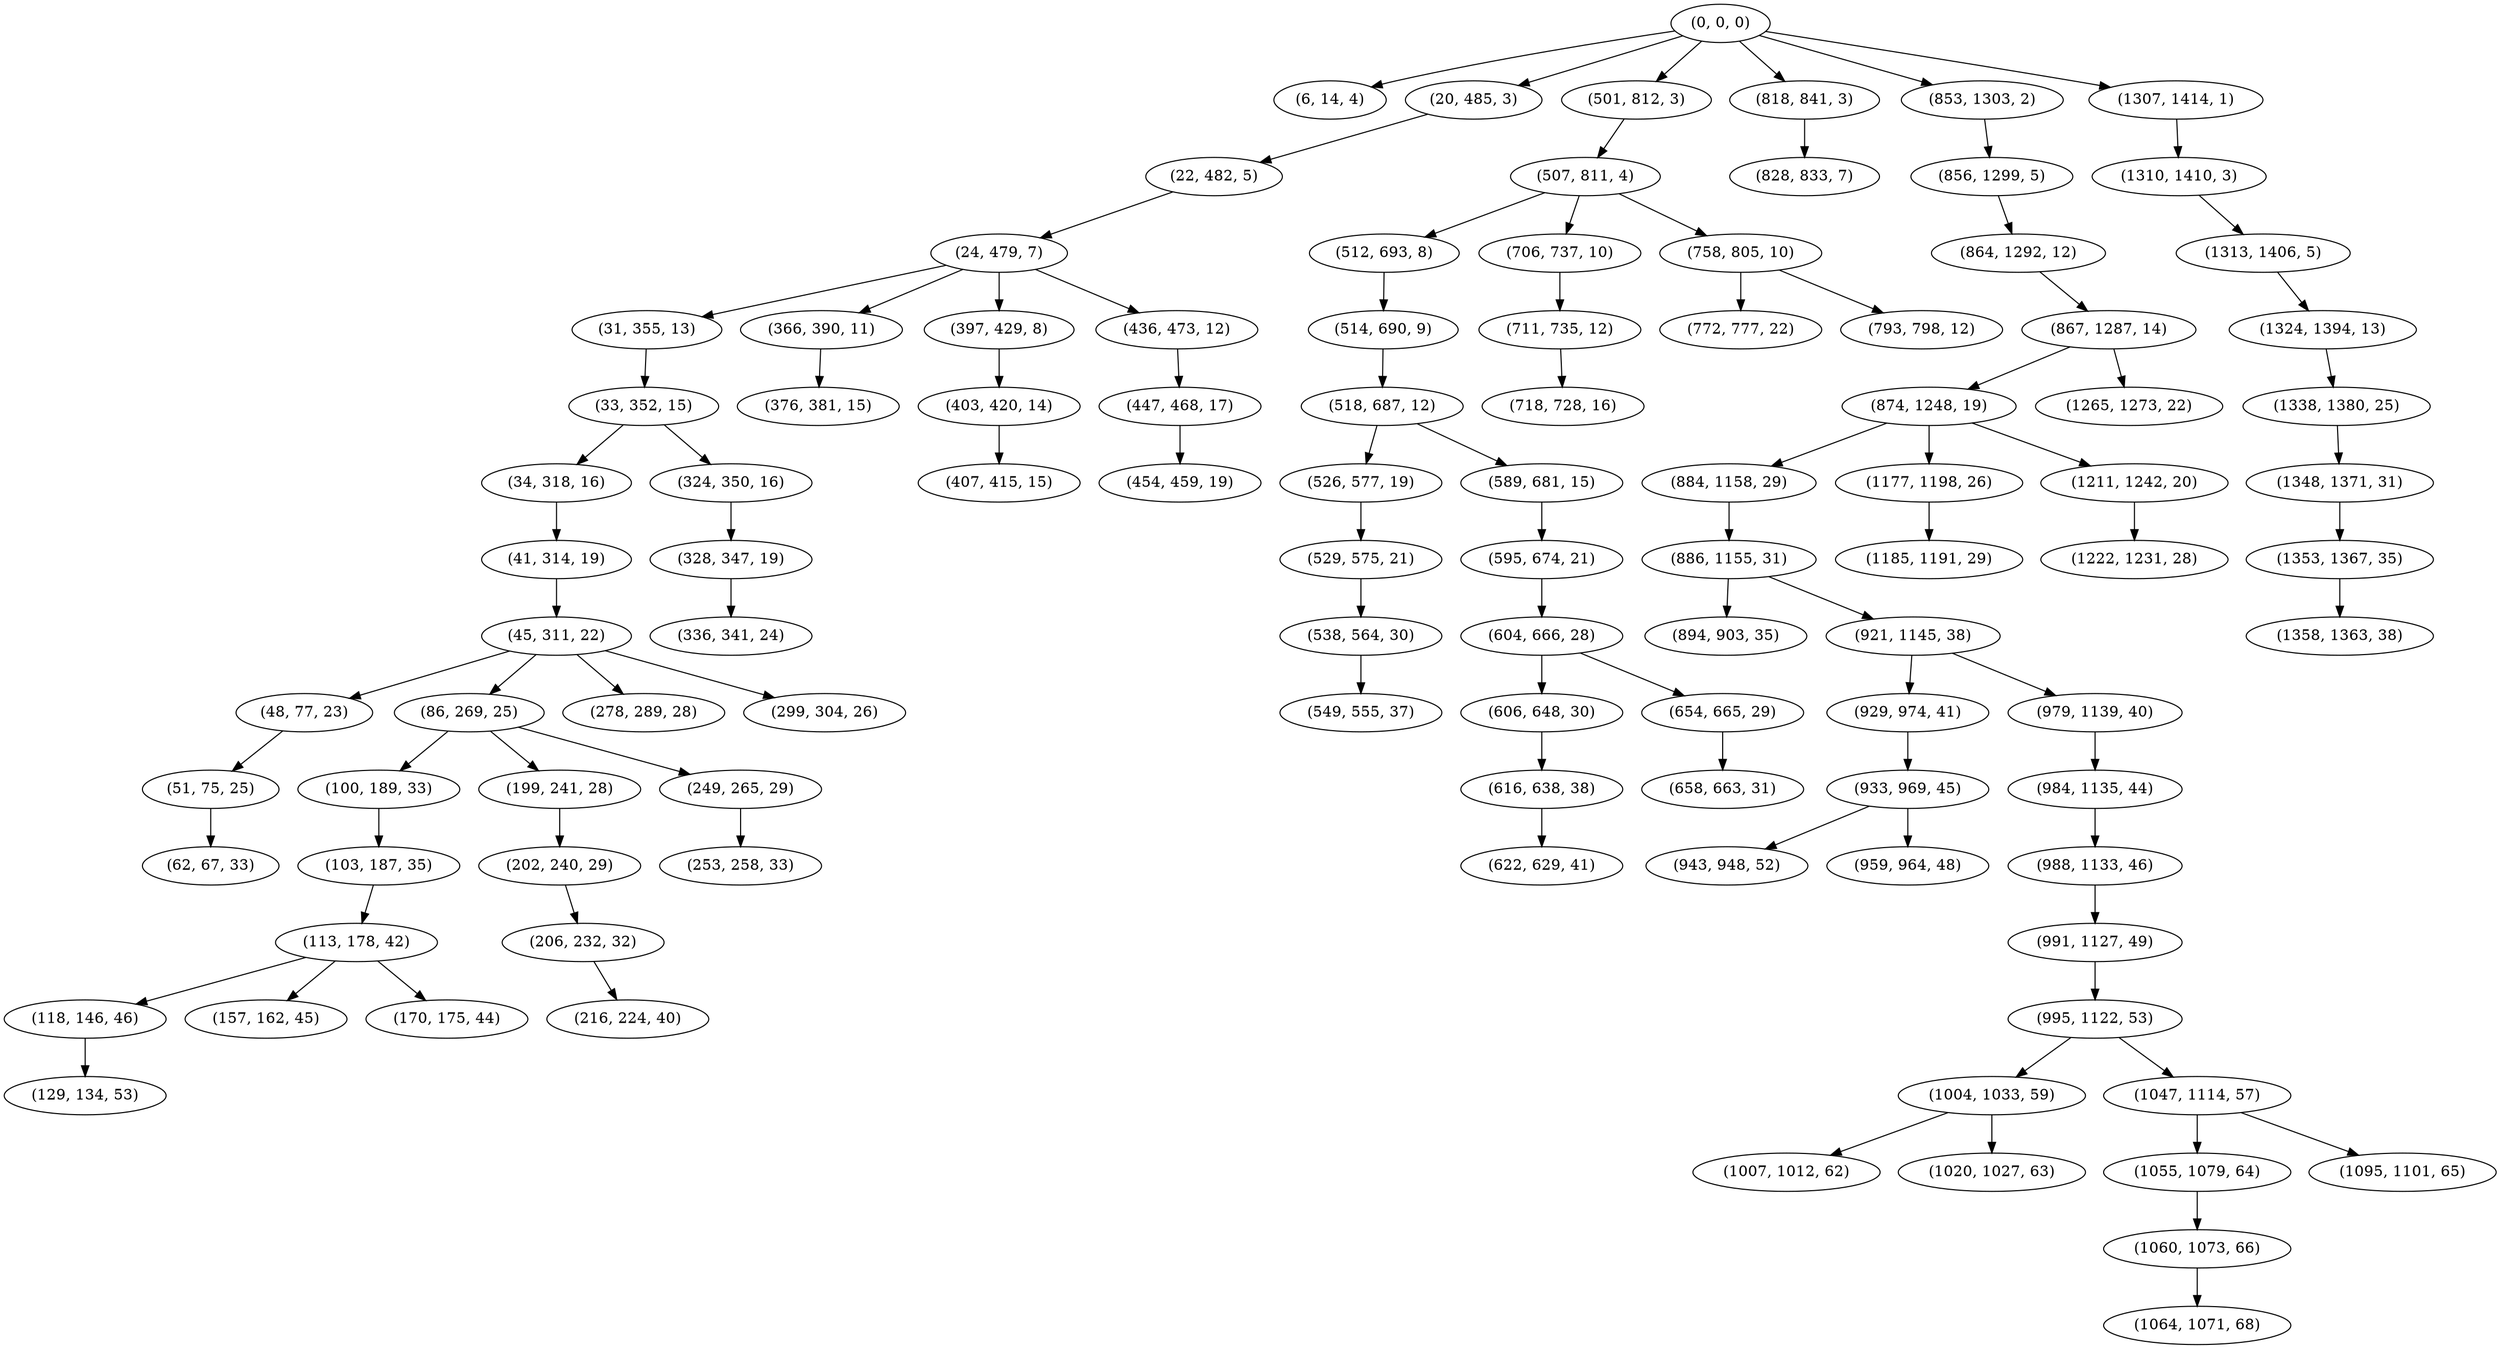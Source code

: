 digraph tree {
    "(0, 0, 0)";
    "(6, 14, 4)";
    "(20, 485, 3)";
    "(22, 482, 5)";
    "(24, 479, 7)";
    "(31, 355, 13)";
    "(33, 352, 15)";
    "(34, 318, 16)";
    "(41, 314, 19)";
    "(45, 311, 22)";
    "(48, 77, 23)";
    "(51, 75, 25)";
    "(62, 67, 33)";
    "(86, 269, 25)";
    "(100, 189, 33)";
    "(103, 187, 35)";
    "(113, 178, 42)";
    "(118, 146, 46)";
    "(129, 134, 53)";
    "(157, 162, 45)";
    "(170, 175, 44)";
    "(199, 241, 28)";
    "(202, 240, 29)";
    "(206, 232, 32)";
    "(216, 224, 40)";
    "(249, 265, 29)";
    "(253, 258, 33)";
    "(278, 289, 28)";
    "(299, 304, 26)";
    "(324, 350, 16)";
    "(328, 347, 19)";
    "(336, 341, 24)";
    "(366, 390, 11)";
    "(376, 381, 15)";
    "(397, 429, 8)";
    "(403, 420, 14)";
    "(407, 415, 15)";
    "(436, 473, 12)";
    "(447, 468, 17)";
    "(454, 459, 19)";
    "(501, 812, 3)";
    "(507, 811, 4)";
    "(512, 693, 8)";
    "(514, 690, 9)";
    "(518, 687, 12)";
    "(526, 577, 19)";
    "(529, 575, 21)";
    "(538, 564, 30)";
    "(549, 555, 37)";
    "(589, 681, 15)";
    "(595, 674, 21)";
    "(604, 666, 28)";
    "(606, 648, 30)";
    "(616, 638, 38)";
    "(622, 629, 41)";
    "(654, 665, 29)";
    "(658, 663, 31)";
    "(706, 737, 10)";
    "(711, 735, 12)";
    "(718, 728, 16)";
    "(758, 805, 10)";
    "(772, 777, 22)";
    "(793, 798, 12)";
    "(818, 841, 3)";
    "(828, 833, 7)";
    "(853, 1303, 2)";
    "(856, 1299, 5)";
    "(864, 1292, 12)";
    "(867, 1287, 14)";
    "(874, 1248, 19)";
    "(884, 1158, 29)";
    "(886, 1155, 31)";
    "(894, 903, 35)";
    "(921, 1145, 38)";
    "(929, 974, 41)";
    "(933, 969, 45)";
    "(943, 948, 52)";
    "(959, 964, 48)";
    "(979, 1139, 40)";
    "(984, 1135, 44)";
    "(988, 1133, 46)";
    "(991, 1127, 49)";
    "(995, 1122, 53)";
    "(1004, 1033, 59)";
    "(1007, 1012, 62)";
    "(1020, 1027, 63)";
    "(1047, 1114, 57)";
    "(1055, 1079, 64)";
    "(1060, 1073, 66)";
    "(1064, 1071, 68)";
    "(1095, 1101, 65)";
    "(1177, 1198, 26)";
    "(1185, 1191, 29)";
    "(1211, 1242, 20)";
    "(1222, 1231, 28)";
    "(1265, 1273, 22)";
    "(1307, 1414, 1)";
    "(1310, 1410, 3)";
    "(1313, 1406, 5)";
    "(1324, 1394, 13)";
    "(1338, 1380, 25)";
    "(1348, 1371, 31)";
    "(1353, 1367, 35)";
    "(1358, 1363, 38)";
    "(0, 0, 0)" -> "(6, 14, 4)";
    "(0, 0, 0)" -> "(20, 485, 3)";
    "(0, 0, 0)" -> "(501, 812, 3)";
    "(0, 0, 0)" -> "(818, 841, 3)";
    "(0, 0, 0)" -> "(853, 1303, 2)";
    "(0, 0, 0)" -> "(1307, 1414, 1)";
    "(20, 485, 3)" -> "(22, 482, 5)";
    "(22, 482, 5)" -> "(24, 479, 7)";
    "(24, 479, 7)" -> "(31, 355, 13)";
    "(24, 479, 7)" -> "(366, 390, 11)";
    "(24, 479, 7)" -> "(397, 429, 8)";
    "(24, 479, 7)" -> "(436, 473, 12)";
    "(31, 355, 13)" -> "(33, 352, 15)";
    "(33, 352, 15)" -> "(34, 318, 16)";
    "(33, 352, 15)" -> "(324, 350, 16)";
    "(34, 318, 16)" -> "(41, 314, 19)";
    "(41, 314, 19)" -> "(45, 311, 22)";
    "(45, 311, 22)" -> "(48, 77, 23)";
    "(45, 311, 22)" -> "(86, 269, 25)";
    "(45, 311, 22)" -> "(278, 289, 28)";
    "(45, 311, 22)" -> "(299, 304, 26)";
    "(48, 77, 23)" -> "(51, 75, 25)";
    "(51, 75, 25)" -> "(62, 67, 33)";
    "(86, 269, 25)" -> "(100, 189, 33)";
    "(86, 269, 25)" -> "(199, 241, 28)";
    "(86, 269, 25)" -> "(249, 265, 29)";
    "(100, 189, 33)" -> "(103, 187, 35)";
    "(103, 187, 35)" -> "(113, 178, 42)";
    "(113, 178, 42)" -> "(118, 146, 46)";
    "(113, 178, 42)" -> "(157, 162, 45)";
    "(113, 178, 42)" -> "(170, 175, 44)";
    "(118, 146, 46)" -> "(129, 134, 53)";
    "(199, 241, 28)" -> "(202, 240, 29)";
    "(202, 240, 29)" -> "(206, 232, 32)";
    "(206, 232, 32)" -> "(216, 224, 40)";
    "(249, 265, 29)" -> "(253, 258, 33)";
    "(324, 350, 16)" -> "(328, 347, 19)";
    "(328, 347, 19)" -> "(336, 341, 24)";
    "(366, 390, 11)" -> "(376, 381, 15)";
    "(397, 429, 8)" -> "(403, 420, 14)";
    "(403, 420, 14)" -> "(407, 415, 15)";
    "(436, 473, 12)" -> "(447, 468, 17)";
    "(447, 468, 17)" -> "(454, 459, 19)";
    "(501, 812, 3)" -> "(507, 811, 4)";
    "(507, 811, 4)" -> "(512, 693, 8)";
    "(507, 811, 4)" -> "(706, 737, 10)";
    "(507, 811, 4)" -> "(758, 805, 10)";
    "(512, 693, 8)" -> "(514, 690, 9)";
    "(514, 690, 9)" -> "(518, 687, 12)";
    "(518, 687, 12)" -> "(526, 577, 19)";
    "(518, 687, 12)" -> "(589, 681, 15)";
    "(526, 577, 19)" -> "(529, 575, 21)";
    "(529, 575, 21)" -> "(538, 564, 30)";
    "(538, 564, 30)" -> "(549, 555, 37)";
    "(589, 681, 15)" -> "(595, 674, 21)";
    "(595, 674, 21)" -> "(604, 666, 28)";
    "(604, 666, 28)" -> "(606, 648, 30)";
    "(604, 666, 28)" -> "(654, 665, 29)";
    "(606, 648, 30)" -> "(616, 638, 38)";
    "(616, 638, 38)" -> "(622, 629, 41)";
    "(654, 665, 29)" -> "(658, 663, 31)";
    "(706, 737, 10)" -> "(711, 735, 12)";
    "(711, 735, 12)" -> "(718, 728, 16)";
    "(758, 805, 10)" -> "(772, 777, 22)";
    "(758, 805, 10)" -> "(793, 798, 12)";
    "(818, 841, 3)" -> "(828, 833, 7)";
    "(853, 1303, 2)" -> "(856, 1299, 5)";
    "(856, 1299, 5)" -> "(864, 1292, 12)";
    "(864, 1292, 12)" -> "(867, 1287, 14)";
    "(867, 1287, 14)" -> "(874, 1248, 19)";
    "(867, 1287, 14)" -> "(1265, 1273, 22)";
    "(874, 1248, 19)" -> "(884, 1158, 29)";
    "(874, 1248, 19)" -> "(1177, 1198, 26)";
    "(874, 1248, 19)" -> "(1211, 1242, 20)";
    "(884, 1158, 29)" -> "(886, 1155, 31)";
    "(886, 1155, 31)" -> "(894, 903, 35)";
    "(886, 1155, 31)" -> "(921, 1145, 38)";
    "(921, 1145, 38)" -> "(929, 974, 41)";
    "(921, 1145, 38)" -> "(979, 1139, 40)";
    "(929, 974, 41)" -> "(933, 969, 45)";
    "(933, 969, 45)" -> "(943, 948, 52)";
    "(933, 969, 45)" -> "(959, 964, 48)";
    "(979, 1139, 40)" -> "(984, 1135, 44)";
    "(984, 1135, 44)" -> "(988, 1133, 46)";
    "(988, 1133, 46)" -> "(991, 1127, 49)";
    "(991, 1127, 49)" -> "(995, 1122, 53)";
    "(995, 1122, 53)" -> "(1004, 1033, 59)";
    "(995, 1122, 53)" -> "(1047, 1114, 57)";
    "(1004, 1033, 59)" -> "(1007, 1012, 62)";
    "(1004, 1033, 59)" -> "(1020, 1027, 63)";
    "(1047, 1114, 57)" -> "(1055, 1079, 64)";
    "(1047, 1114, 57)" -> "(1095, 1101, 65)";
    "(1055, 1079, 64)" -> "(1060, 1073, 66)";
    "(1060, 1073, 66)" -> "(1064, 1071, 68)";
    "(1177, 1198, 26)" -> "(1185, 1191, 29)";
    "(1211, 1242, 20)" -> "(1222, 1231, 28)";
    "(1307, 1414, 1)" -> "(1310, 1410, 3)";
    "(1310, 1410, 3)" -> "(1313, 1406, 5)";
    "(1313, 1406, 5)" -> "(1324, 1394, 13)";
    "(1324, 1394, 13)" -> "(1338, 1380, 25)";
    "(1338, 1380, 25)" -> "(1348, 1371, 31)";
    "(1348, 1371, 31)" -> "(1353, 1367, 35)";
    "(1353, 1367, 35)" -> "(1358, 1363, 38)";
}
